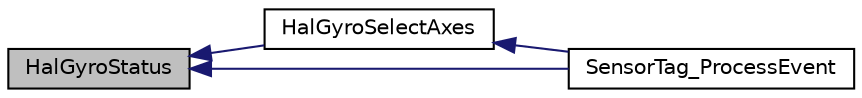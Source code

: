 digraph "HalGyroStatus"
{
  edge [fontname="Helvetica",fontsize="10",labelfontname="Helvetica",labelfontsize="10"];
  node [fontname="Helvetica",fontsize="10",shape=record];
  rankdir="LR";
  Node1 [label="HalGyroStatus",height=0.2,width=0.4,color="black", fillcolor="grey75", style="filled" fontcolor="black"];
  Node1 -> Node2 [dir="back",color="midnightblue",fontsize="10",style="solid",fontname="Helvetica"];
  Node2 [label="HalGyroSelectAxes",height=0.2,width=0.4,color="black", fillcolor="white", style="filled",URL="$_c_c2541_s_t_2hal__gyro_8h.html#aad86416f2fb0cf38892f349a14795c18"];
  Node2 -> Node3 [dir="back",color="midnightblue",fontsize="10",style="solid",fontname="Helvetica"];
  Node3 [label="SensorTag_ProcessEvent",height=0.2,width=0.4,color="black", fillcolor="white", style="filled",URL="$sensor_tag_8h.html#aedf9259e6d4dfcd83780b78d1c9f9934"];
  Node1 -> Node3 [dir="back",color="midnightblue",fontsize="10",style="solid",fontname="Helvetica"];
}
